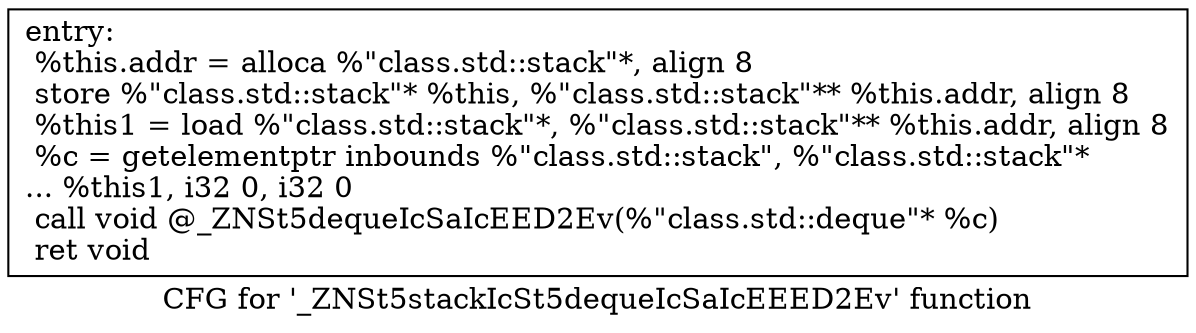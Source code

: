 digraph "CFG for '_ZNSt5stackIcSt5dequeIcSaIcEEED2Ev' function" {
	label="CFG for '_ZNSt5stackIcSt5dequeIcSaIcEEED2Ev' function";

	Node0x6b560d0 [shape=record,label="{entry:\l  %this.addr = alloca %\"class.std::stack\"*, align 8\l  store %\"class.std::stack\"* %this, %\"class.std::stack\"** %this.addr, align 8\l  %this1 = load %\"class.std::stack\"*, %\"class.std::stack\"** %this.addr, align 8\l  %c = getelementptr inbounds %\"class.std::stack\", %\"class.std::stack\"*\l... %this1, i32 0, i32 0\l  call void @_ZNSt5dequeIcSaIcEED2Ev(%\"class.std::deque\"* %c)\l  ret void\l}"];
}
